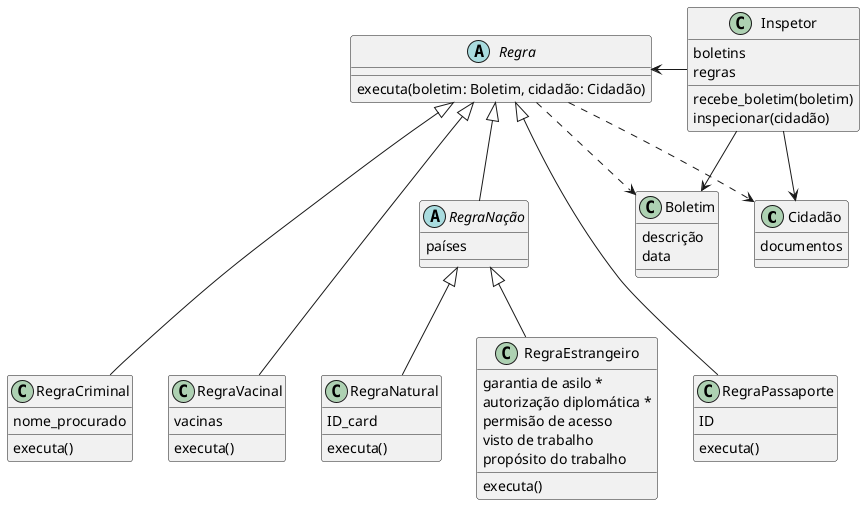 @startuml

class Cidadão{
    documentos
}

class Boletim{
    descrição
    data
}

class Inspetor{
    boletins
    regras
    recebe_boletim(boletim)
    inspecionar(cidadão)
}

abstract Regra{
    executa(boletim: Boletim, cidadão: Cidadão)
}

abstract RegraNação{
    países
}

class RegraPassaporte{
    ID
    executa()
}

class RegraCriminal{
    nome_procurado
    executa()
}

class RegraVacinal{
    vacinas
    executa()
}

class RegraEstrangeiro{
    garantia de asilo *
    autorização diplomática *
    permisão de acesso
    visto de trabalho
    propósito do trabalho
    executa()
}

class RegraNatural{
    ID_card
    executa()
}

Regra ..> Cidadão
Regra ..> Boletim

Regra <|-- RegraNação
Regra <|--- RegraCriminal
Regra <|--- RegraPassaporte
Regra <|--- RegraVacinal
RegraNação <|-- RegraNatural
RegraNação <|-- RegraEstrangeiro

Regra <- Inspetor

Inspetor -> Boletim
Inspetor --> Cidadão

@enduml